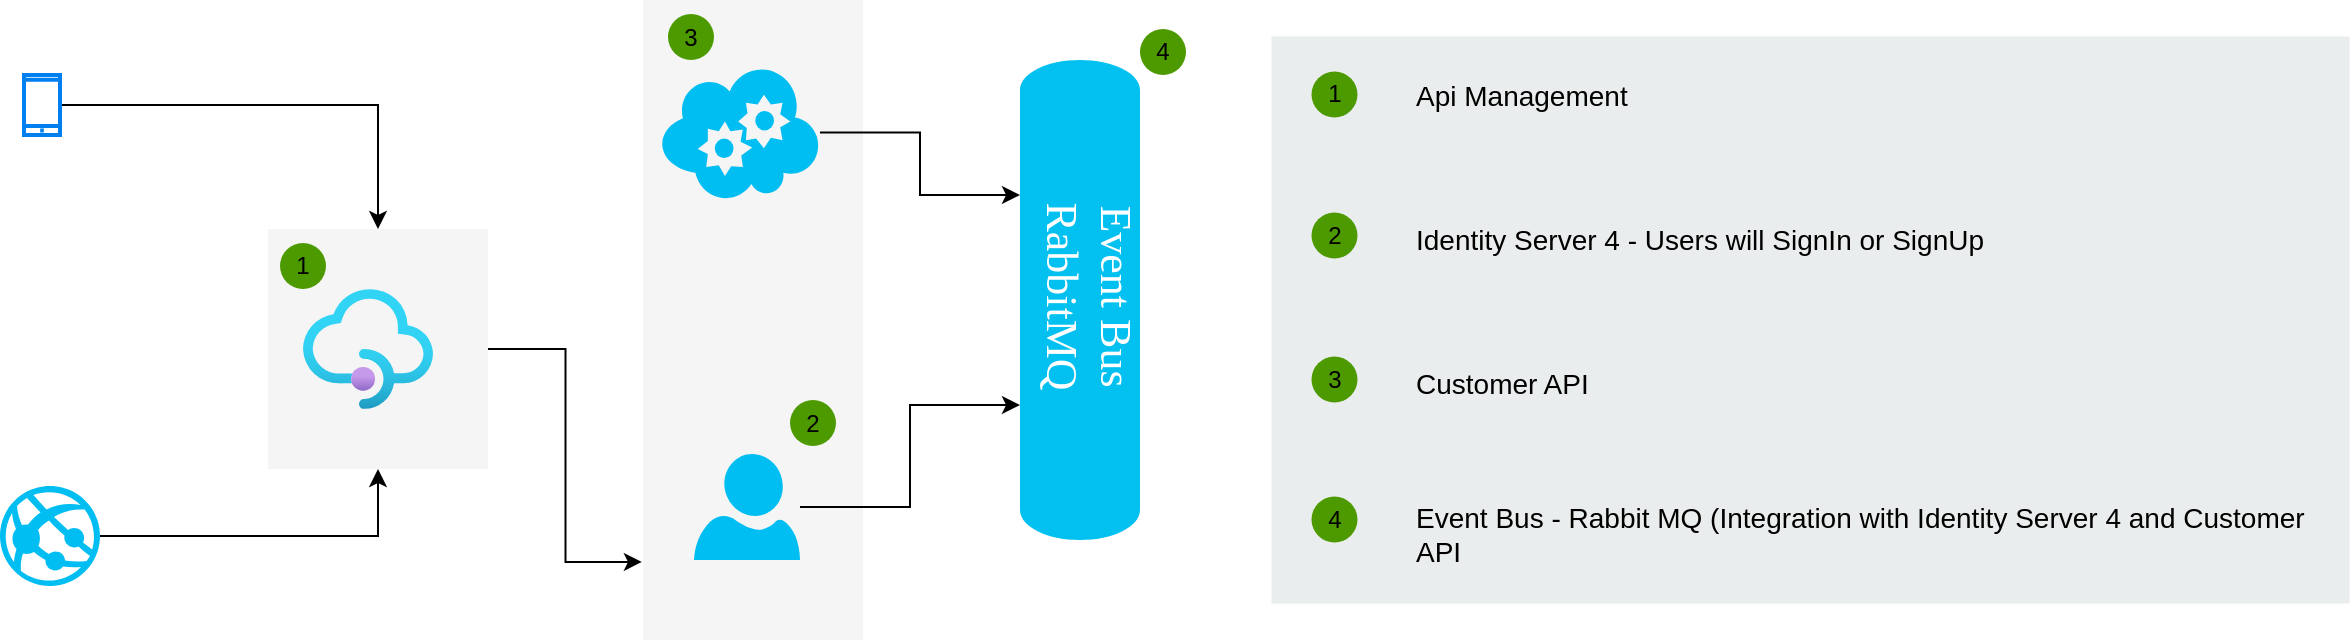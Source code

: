 <mxfile version="13.7.9" type="github">
  <diagram id="WI9T0HZ2pTsCkuznbFz-" name="Page-1">
    <mxGraphModel dx="1426" dy="825" grid="1" gridSize="10" guides="1" tooltips="1" connect="1" arrows="1" fold="1" page="1" pageScale="1" pageWidth="827" pageHeight="1169" math="0" shadow="0">
      <root>
        <mxCell id="0" />
        <mxCell id="1" parent="0" />
        <mxCell id="yIlqXNv4PA9Dnh1hxRCn-74" value="" style="rounded=0;whiteSpace=wrap;html=1;fillColor=#EAEDED;fontSize=22;fontColor=#FFFFFF;strokeColor=none;labelBackgroundColor=none;" parent="1" vertex="1">
          <mxGeometry x="715.75" y="188.25" width="539" height="283.5" as="geometry" />
        </mxCell>
        <mxCell id="yIlqXNv4PA9Dnh1hxRCn-75" value="&lt;span&gt;Api Management&lt;/span&gt;" style="text;html=1;align=left;verticalAlign=top;spacingTop=-4;fontSize=14;labelBackgroundColor=none;whiteSpace=wrap;" parent="1" vertex="1">
          <mxGeometry x="785.75" y="206.75" width="449" height="22.5" as="geometry" />
        </mxCell>
        <mxCell id="yIlqXNv4PA9Dnh1hxRCn-82" value="1" style="ellipse;whiteSpace=wrap;html=1;aspect=fixed;fillColor=#4D9900;strokeColor=none;labelBackgroundColor=none;" parent="1" vertex="1">
          <mxGeometry x="735.75" y="205.75" width="23" height="23" as="geometry" />
        </mxCell>
        <mxCell id="yIlqXNv4PA9Dnh1hxRCn-95" value="&lt;span&gt;Identity Server 4 - Users will SignIn or SignUp&lt;/span&gt;" style="text;html=1;align=left;verticalAlign=top;spacingTop=-4;fontSize=14;labelBackgroundColor=none;whiteSpace=wrap;" parent="1" vertex="1">
          <mxGeometry x="785.75" y="278.75" width="449" height="32" as="geometry" />
        </mxCell>
        <mxCell id="yIlqXNv4PA9Dnh1hxRCn-96" value="2" style="ellipse;whiteSpace=wrap;html=1;aspect=fixed;fillColor=#4D9900;strokeColor=none;labelBackgroundColor=none;" parent="1" vertex="1">
          <mxGeometry x="735.75" y="276.25" width="23" height="23" as="geometry" />
        </mxCell>
        <mxCell id="yIlqXNv4PA9Dnh1hxRCn-97" value="&lt;span&gt;Event Bus - Rabbit MQ (Integration with Identity Server 4 and Customer API&lt;/span&gt;" style="text;html=1;align=left;verticalAlign=top;spacingTop=-4;fontSize=14;labelBackgroundColor=none;whiteSpace=wrap;" parent="1" vertex="1">
          <mxGeometry x="785.75" y="418.25" width="448.5" height="20" as="geometry" />
        </mxCell>
        <mxCell id="yIlqXNv4PA9Dnh1hxRCn-98" value="3" style="ellipse;whiteSpace=wrap;html=1;aspect=fixed;fillColor=#4D9900;strokeColor=none;labelBackgroundColor=none;" parent="1" vertex="1">
          <mxGeometry x="735.75" y="348.25" width="23" height="23" as="geometry" />
        </mxCell>
        <mxCell id="yIlqXNv4PA9Dnh1hxRCn-100" value="4" style="ellipse;whiteSpace=wrap;html=1;aspect=fixed;fillColor=#4D9900;strokeColor=none;labelBackgroundColor=none;" parent="1" vertex="1">
          <mxGeometry x="735.75" y="418.25" width="23" height="23" as="geometry" />
        </mxCell>
        <mxCell id="RiDxalOBKO4JJ4kLQbMD-4" style="edgeStyle=orthogonalEdgeStyle;rounded=0;orthogonalLoop=1;jettySize=auto;html=1;entryX=0.5;entryY=0;entryDx=0;entryDy=0;" edge="1" parent="1" source="RiDxalOBKO4JJ4kLQbMD-1" target="RiDxalOBKO4JJ4kLQbMD-6">
          <mxGeometry relative="1" as="geometry">
            <mxPoint x="286.01" y="291.02" as="targetPoint" />
          </mxGeometry>
        </mxCell>
        <mxCell id="RiDxalOBKO4JJ4kLQbMD-1" value="" style="html=1;verticalLabelPosition=bottom;align=center;labelBackgroundColor=#ffffff;verticalAlign=top;strokeWidth=2;strokeColor=#0080F0;shadow=0;dashed=0;shape=mxgraph.ios7.icons.smartphone;" vertex="1" parent="1">
          <mxGeometry x="92" y="207.5" width="18" height="30" as="geometry" />
        </mxCell>
        <mxCell id="RiDxalOBKO4JJ4kLQbMD-5" style="edgeStyle=orthogonalEdgeStyle;rounded=0;orthogonalLoop=1;jettySize=auto;html=1;entryX=0.5;entryY=1;entryDx=0;entryDy=0;" edge="1" parent="1" source="RiDxalOBKO4JJ4kLQbMD-2" target="RiDxalOBKO4JJ4kLQbMD-6">
          <mxGeometry relative="1" as="geometry">
            <mxPoint x="288.025" y="348.98" as="targetPoint" />
          </mxGeometry>
        </mxCell>
        <mxCell id="RiDxalOBKO4JJ4kLQbMD-2" value="" style="verticalLabelPosition=bottom;html=1;verticalAlign=top;align=center;strokeColor=none;fillColor=#00BEF2;shape=mxgraph.azure.azure_website;pointerEvents=1;" vertex="1" parent="1">
          <mxGeometry x="80" y="413" width="50" height="50" as="geometry" />
        </mxCell>
        <mxCell id="RiDxalOBKO4JJ4kLQbMD-33" style="edgeStyle=orthogonalEdgeStyle;rounded=0;orthogonalLoop=1;jettySize=auto;html=1;entryX=-0.005;entryY=0.878;entryDx=0;entryDy=0;entryPerimeter=0;fontFamily=Tahoma;fontSize=22;fontColor=#FFFFFF;" edge="1" parent="1" source="RiDxalOBKO4JJ4kLQbMD-6" target="RiDxalOBKO4JJ4kLQbMD-9">
          <mxGeometry relative="1" as="geometry" />
        </mxCell>
        <mxCell id="RiDxalOBKO4JJ4kLQbMD-6" value="" style="rounded=0;whiteSpace=wrap;html=1;fillColor=#f5f5f5;strokeColor=none;fontColor=#333333;" vertex="1" parent="1">
          <mxGeometry x="214" y="284.5" width="110" height="120" as="geometry" />
        </mxCell>
        <mxCell id="RiDxalOBKO4JJ4kLQbMD-8" value="1" style="ellipse;whiteSpace=wrap;html=1;aspect=fixed;fillColor=#4D9900;strokeColor=none;labelBackgroundColor=none;" vertex="1" parent="1">
          <mxGeometry x="220" y="291.5" width="23" height="23" as="geometry" />
        </mxCell>
        <mxCell id="RiDxalOBKO4JJ4kLQbMD-9" value="" style="rounded=0;whiteSpace=wrap;html=1;fillColor=#f5f5f5;strokeColor=none;fontColor=#333333;" vertex="1" parent="1">
          <mxGeometry x="401.5" y="170" width="110" height="320" as="geometry" />
        </mxCell>
        <mxCell id="RiDxalOBKO4JJ4kLQbMD-13" value="2" style="ellipse;whiteSpace=wrap;html=1;aspect=fixed;fillColor=#4D9900;strokeColor=none;labelBackgroundColor=none;" vertex="1" parent="1">
          <mxGeometry x="475" y="370" width="23" height="23" as="geometry" />
        </mxCell>
        <mxCell id="RiDxalOBKO4JJ4kLQbMD-16" value="3" style="ellipse;whiteSpace=wrap;html=1;aspect=fixed;fillColor=#4D9900;strokeColor=none;labelBackgroundColor=none;" vertex="1" parent="1">
          <mxGeometry x="414" y="177" width="23" height="23" as="geometry" />
        </mxCell>
        <mxCell id="RiDxalOBKO4JJ4kLQbMD-17" value="&lt;span&gt;Customer API&lt;/span&gt;" style="text;html=1;align=left;verticalAlign=top;spacingTop=-4;fontSize=14;labelBackgroundColor=none;whiteSpace=wrap;" vertex="1" parent="1">
          <mxGeometry x="785.75" y="351.25" width="138.5" height="20" as="geometry" />
        </mxCell>
        <mxCell id="RiDxalOBKO4JJ4kLQbMD-29" style="edgeStyle=orthogonalEdgeStyle;rounded=0;orthogonalLoop=1;jettySize=auto;html=1;entryX=0;entryY=0;entryDx=0;entryDy=67.5;entryPerimeter=0;fontFamily=Tahoma;fontSize=22;fontColor=#FFFFFF;" edge="1" parent="1" source="RiDxalOBKO4JJ4kLQbMD-18" target="RiDxalOBKO4JJ4kLQbMD-24">
          <mxGeometry relative="1" as="geometry" />
        </mxCell>
        <mxCell id="RiDxalOBKO4JJ4kLQbMD-18" value="" style="verticalLabelPosition=bottom;html=1;verticalAlign=top;align=center;strokeColor=none;fillColor=#00BEF2;shape=mxgraph.azure.cloud_service;" vertex="1" parent="1">
          <mxGeometry x="410" y="202.5" width="80" height="67.5" as="geometry" />
        </mxCell>
        <mxCell id="RiDxalOBKO4JJ4kLQbMD-27" style="edgeStyle=orthogonalEdgeStyle;rounded=0;orthogonalLoop=1;jettySize=auto;html=1;entryX=0;entryY=0;entryDx=0;entryDy=172.5;entryPerimeter=0;fontFamily=Tahoma;fontSize=22;fontColor=#FFFFFF;" edge="1" parent="1" source="RiDxalOBKO4JJ4kLQbMD-22" target="RiDxalOBKO4JJ4kLQbMD-24">
          <mxGeometry relative="1" as="geometry" />
        </mxCell>
        <mxCell id="RiDxalOBKO4JJ4kLQbMD-22" value="" style="verticalLabelPosition=bottom;html=1;verticalAlign=top;align=center;strokeColor=none;fillColor=#00BEF2;shape=mxgraph.azure.user;" vertex="1" parent="1">
          <mxGeometry x="427" y="397" width="53" height="53" as="geometry" />
        </mxCell>
        <mxCell id="RiDxalOBKO4JJ4kLQbMD-24" value="" style="shape=cylinder3;whiteSpace=wrap;html=1;boundedLbl=1;backgroundOutline=1;size=15;fillColor=#02C0F0;strokeColor=none;" vertex="1" parent="1">
          <mxGeometry x="590" y="200" width="60" height="240" as="geometry" />
        </mxCell>
        <mxCell id="RiDxalOBKO4JJ4kLQbMD-26" value="Event Bus&lt;br style=&quot;font-size: 22px&quot;&gt;RabbitMQ" style="text;html=1;align=center;verticalAlign=middle;whiteSpace=wrap;rounded=0;rotation=90;fontColor=#FFFFFF;fontSize=22;fontFamily=Tahoma;" vertex="1" parent="1">
          <mxGeometry x="532.75" y="300.25" width="183" height="35.5" as="geometry" />
        </mxCell>
        <mxCell id="RiDxalOBKO4JJ4kLQbMD-30" value="4" style="ellipse;whiteSpace=wrap;html=1;aspect=fixed;fillColor=#4D9900;strokeColor=none;labelBackgroundColor=none;" vertex="1" parent="1">
          <mxGeometry x="650" y="184.5" width="23" height="23" as="geometry" />
        </mxCell>
        <mxCell id="RiDxalOBKO4JJ4kLQbMD-32" value="" style="aspect=fixed;html=1;points=[];align=center;image;fontSize=12;image=img/lib/azure2/app_services/API_Management_Services.svg;" vertex="1" parent="1">
          <mxGeometry x="231.5" y="314.5" width="65" height="60" as="geometry" />
        </mxCell>
      </root>
    </mxGraphModel>
  </diagram>
</mxfile>
